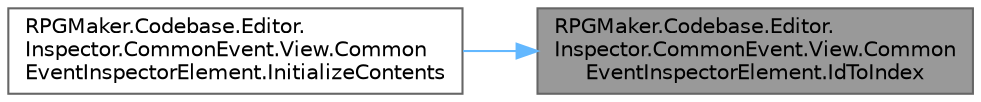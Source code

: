 digraph "RPGMaker.Codebase.Editor.Inspector.CommonEvent.View.CommonEventInspectorElement.IdToIndex"
{
 // LATEX_PDF_SIZE
  bgcolor="transparent";
  edge [fontname=Helvetica,fontsize=10,labelfontname=Helvetica,labelfontsize=10];
  node [fontname=Helvetica,fontsize=10,shape=box,height=0.2,width=0.4];
  rankdir="RL";
  Node1 [id="Node000001",label="RPGMaker.Codebase.Editor.\lInspector.CommonEvent.View.Common\lEventInspectorElement.IdToIndex",height=0.2,width=0.4,color="gray40", fillcolor="grey60", style="filled", fontcolor="black",tooltip="😁 スイッチのIDを今のIndexに変換する"];
  Node1 -> Node2 [id="edge1_Node000001_Node000002",dir="back",color="steelblue1",style="solid",tooltip=" "];
  Node2 [id="Node000002",label="RPGMaker.Codebase.Editor.\lInspector.CommonEvent.View.Common\lEventInspectorElement.InitializeContents",height=0.2,width=0.4,color="grey40", fillcolor="white", style="filled",URL="$d7/df2/class_r_p_g_maker_1_1_codebase_1_1_editor_1_1_inspector_1_1_common_event_1_1_view_1_1_common_event_inspector_element.html#a067aa3716a5053dd8b542f0ecf37f2e6",tooltip="😁 初期化処理"];
}
